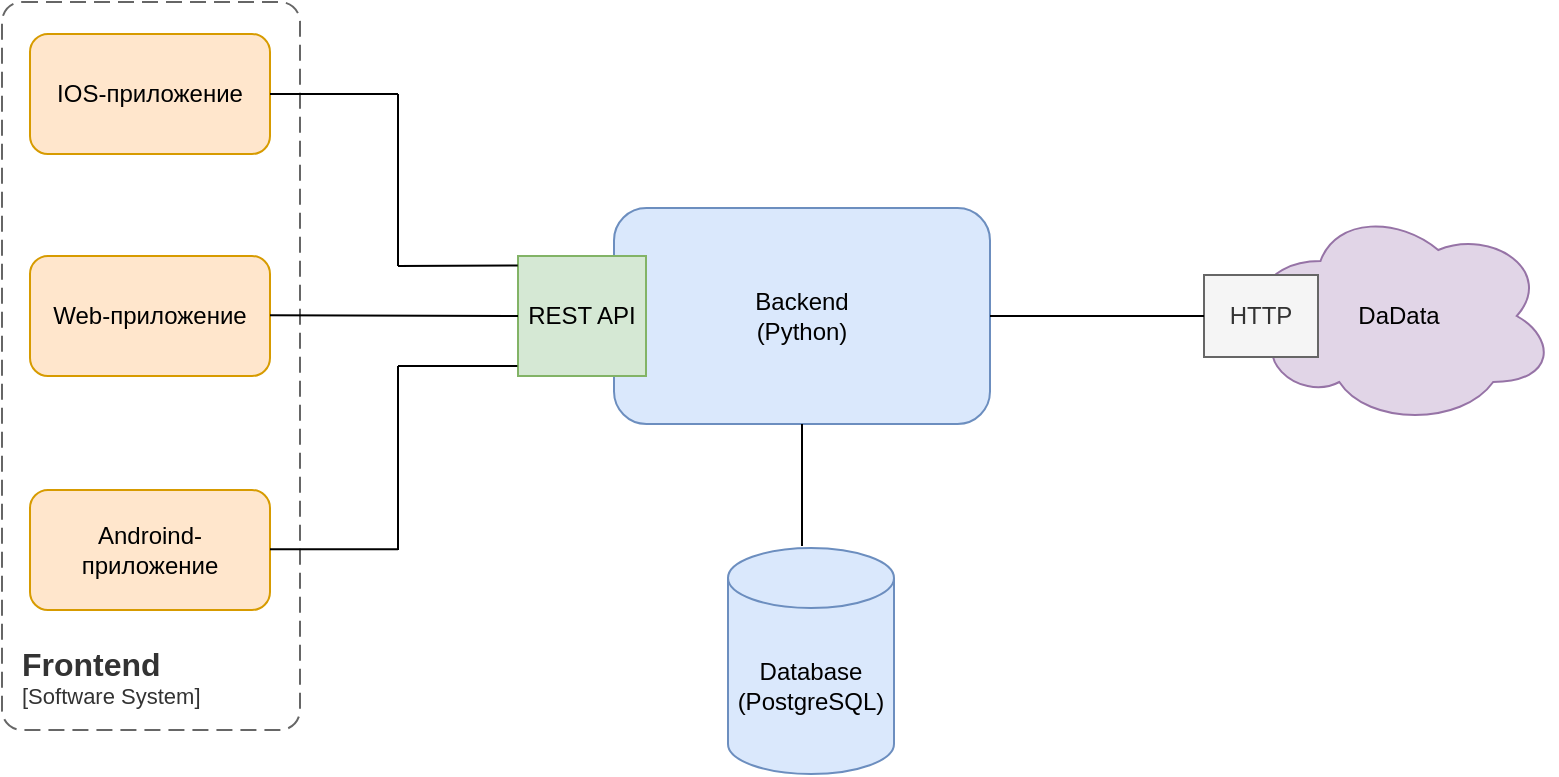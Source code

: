 <mxfile>
    <diagram id="8Zs-I5Ouaa2LSqEJQsc_" name="Страница 1">
        <mxGraphModel dx="904" dy="630" grid="0" gridSize="10" guides="1" tooltips="1" connect="1" arrows="1" fold="1" page="1" pageScale="1" pageWidth="1169" pageHeight="827" math="0" shadow="0">
            <root>
                <mxCell id="0"/>
                <mxCell id="1" parent="0"/>
                <mxCell id="2" value="IOS-приложение" style="rounded=1;whiteSpace=wrap;html=1;fillColor=#ffe6cc;strokeColor=#d79b00;" vertex="1" parent="1">
                    <mxGeometry x="157" y="138" width="120" height="60" as="geometry"/>
                </mxCell>
                <mxCell id="3" value="Web-приложение" style="rounded=1;whiteSpace=wrap;html=1;fillColor=#ffe6cc;strokeColor=#d79b00;" vertex="1" parent="1">
                    <mxGeometry x="157" y="249" width="120" height="60" as="geometry"/>
                </mxCell>
                <mxCell id="4" value="Androind-приложение" style="rounded=1;whiteSpace=wrap;html=1;fillColor=#ffe6cc;strokeColor=#d79b00;" vertex="1" parent="1">
                    <mxGeometry x="157" y="366" width="120" height="60" as="geometry"/>
                </mxCell>
                <object placeholders="1" c4Name="Frontend" c4Type="SystemScopeBoundary" c4Application="Software System" label="&lt;font style=&quot;font-size: 16px&quot;&gt;&lt;b&gt;&lt;div style=&quot;text-align: left&quot;&gt;%c4Name%&lt;/div&gt;&lt;/b&gt;&lt;/font&gt;&lt;div style=&quot;text-align: left&quot;&gt;[%c4Application%]&lt;/div&gt;" id="9">
                    <mxCell style="rounded=1;fontSize=11;whiteSpace=wrap;html=1;dashed=1;arcSize=20;fillColor=none;strokeColor=#666666;fontColor=#333333;labelBackgroundColor=none;align=left;verticalAlign=bottom;labelBorderColor=none;spacingTop=0;spacing=10;dashPattern=8 4;metaEdit=1;rotatable=0;perimeter=rectanglePerimeter;noLabel=0;labelPadding=0;allowArrows=0;connectable=0;expand=0;recursiveResize=0;editable=1;pointerEvents=0;absoluteArcSize=1;points=[[0.25,0,0],[0.5,0,0],[0.75,0,0],[1,0.25,0],[1,0.5,0],[1,0.75,0],[0.75,1,0],[0.5,1,0],[0.25,1,0],[0,0.75,0],[0,0.5,0],[0,0.25,0]];" vertex="1" parent="1">
                        <mxGeometry x="143" y="122" width="149" height="364" as="geometry"/>
                    </mxCell>
                </object>
                <mxCell id="10" value="Backend&lt;br&gt;(Python)" style="rounded=1;whiteSpace=wrap;html=1;fillColor=#dae8fc;strokeColor=#6c8ebf;" vertex="1" parent="1">
                    <mxGeometry x="449" y="225" width="188" height="108" as="geometry"/>
                </mxCell>
                <mxCell id="11" value="REST API" style="rounded=0;whiteSpace=wrap;html=1;fillColor=#d5e8d4;strokeColor=#82b366;" vertex="1" parent="1">
                    <mxGeometry x="401" y="249" width="64" height="60" as="geometry"/>
                </mxCell>
                <mxCell id="17" value="" style="endArrow=none;html=1;exitX=1;exitY=0.5;exitDx=0;exitDy=0;" edge="1" parent="1" source="2">
                    <mxGeometry width="50" height="50" relative="1" as="geometry">
                        <mxPoint x="435" y="304" as="sourcePoint"/>
                        <mxPoint x="341" y="168" as="targetPoint"/>
                    </mxGeometry>
                </mxCell>
                <mxCell id="18" value="" style="endArrow=none;html=1;exitX=1;exitY=0.5;exitDx=0;exitDy=0;" edge="1" parent="1">
                    <mxGeometry width="50" height="50" relative="1" as="geometry">
                        <mxPoint x="277" y="395.66" as="sourcePoint"/>
                        <mxPoint x="341" y="395.66" as="targetPoint"/>
                    </mxGeometry>
                </mxCell>
                <mxCell id="19" value="" style="endArrow=none;html=1;exitX=1;exitY=0.5;exitDx=0;exitDy=0;entryX=0;entryY=0.5;entryDx=0;entryDy=0;" edge="1" parent="1" target="11">
                    <mxGeometry width="50" height="50" relative="1" as="geometry">
                        <mxPoint x="277" y="278.66" as="sourcePoint"/>
                        <mxPoint x="341" y="278.66" as="targetPoint"/>
                    </mxGeometry>
                </mxCell>
                <mxCell id="20" value="" style="endArrow=none;html=1;" edge="1" parent="1">
                    <mxGeometry width="50" height="50" relative="1" as="geometry">
                        <mxPoint x="341" y="304" as="sourcePoint"/>
                        <mxPoint x="341" y="396" as="targetPoint"/>
                    </mxGeometry>
                </mxCell>
                <mxCell id="21" value="" style="endArrow=none;html=1;" edge="1" parent="1">
                    <mxGeometry width="50" height="50" relative="1" as="geometry">
                        <mxPoint x="341" y="168" as="sourcePoint"/>
                        <mxPoint x="341" y="254" as="targetPoint"/>
                    </mxGeometry>
                </mxCell>
                <mxCell id="22" value="" style="endArrow=none;html=1;entryX=-0.005;entryY=0.917;entryDx=0;entryDy=0;entryPerimeter=0;" edge="1" parent="1" target="11">
                    <mxGeometry width="50" height="50" relative="1" as="geometry">
                        <mxPoint x="341" y="304" as="sourcePoint"/>
                        <mxPoint x="400" y="304" as="targetPoint"/>
                    </mxGeometry>
                </mxCell>
                <mxCell id="23" value="" style="endArrow=none;html=1;entryX=-0.002;entryY=0.079;entryDx=0;entryDy=0;entryPerimeter=0;" edge="1" parent="1" target="11">
                    <mxGeometry width="50" height="50" relative="1" as="geometry">
                        <mxPoint x="341" y="254" as="sourcePoint"/>
                        <mxPoint x="410.68" y="314.02" as="targetPoint"/>
                    </mxGeometry>
                </mxCell>
                <mxCell id="24" value="Database&lt;br&gt;(PostgreSQL)" style="shape=cylinder3;whiteSpace=wrap;html=1;boundedLbl=1;backgroundOutline=1;size=15;fillColor=#dae8fc;strokeColor=#6c8ebf;" vertex="1" parent="1">
                    <mxGeometry x="506" y="395" width="83" height="113" as="geometry"/>
                </mxCell>
                <mxCell id="26" value="" style="endArrow=none;html=1;exitX=0.5;exitY=1;exitDx=0;exitDy=0;" edge="1" parent="1" source="10">
                    <mxGeometry width="50" height="50" relative="1" as="geometry">
                        <mxPoint x="534" y="318" as="sourcePoint"/>
                        <mxPoint x="543" y="394" as="targetPoint"/>
                    </mxGeometry>
                </mxCell>
                <mxCell id="27" value="DaData" style="ellipse;shape=cloud;whiteSpace=wrap;html=1;fillColor=#e1d5e7;strokeColor=#9673a6;" vertex="1" parent="1">
                    <mxGeometry x="763" y="224" width="157" height="110" as="geometry"/>
                </mxCell>
                <mxCell id="28" value="HTTP" style="rounded=0;whiteSpace=wrap;html=1;fillColor=#f5f5f5;fontColor=#333333;strokeColor=#666666;" vertex="1" parent="1">
                    <mxGeometry x="744" y="258.5" width="57" height="41" as="geometry"/>
                </mxCell>
                <mxCell id="29" value="" style="endArrow=none;html=1;entryX=1;entryY=0.5;entryDx=0;entryDy=0;exitX=0;exitY=0.5;exitDx=0;exitDy=0;" edge="1" parent="1" source="28" target="10">
                    <mxGeometry width="50" height="50" relative="1" as="geometry">
                        <mxPoint x="546" y="346" as="sourcePoint"/>
                        <mxPoint x="596" y="296" as="targetPoint"/>
                    </mxGeometry>
                </mxCell>
            </root>
        </mxGraphModel>
    </diagram>
</mxfile>